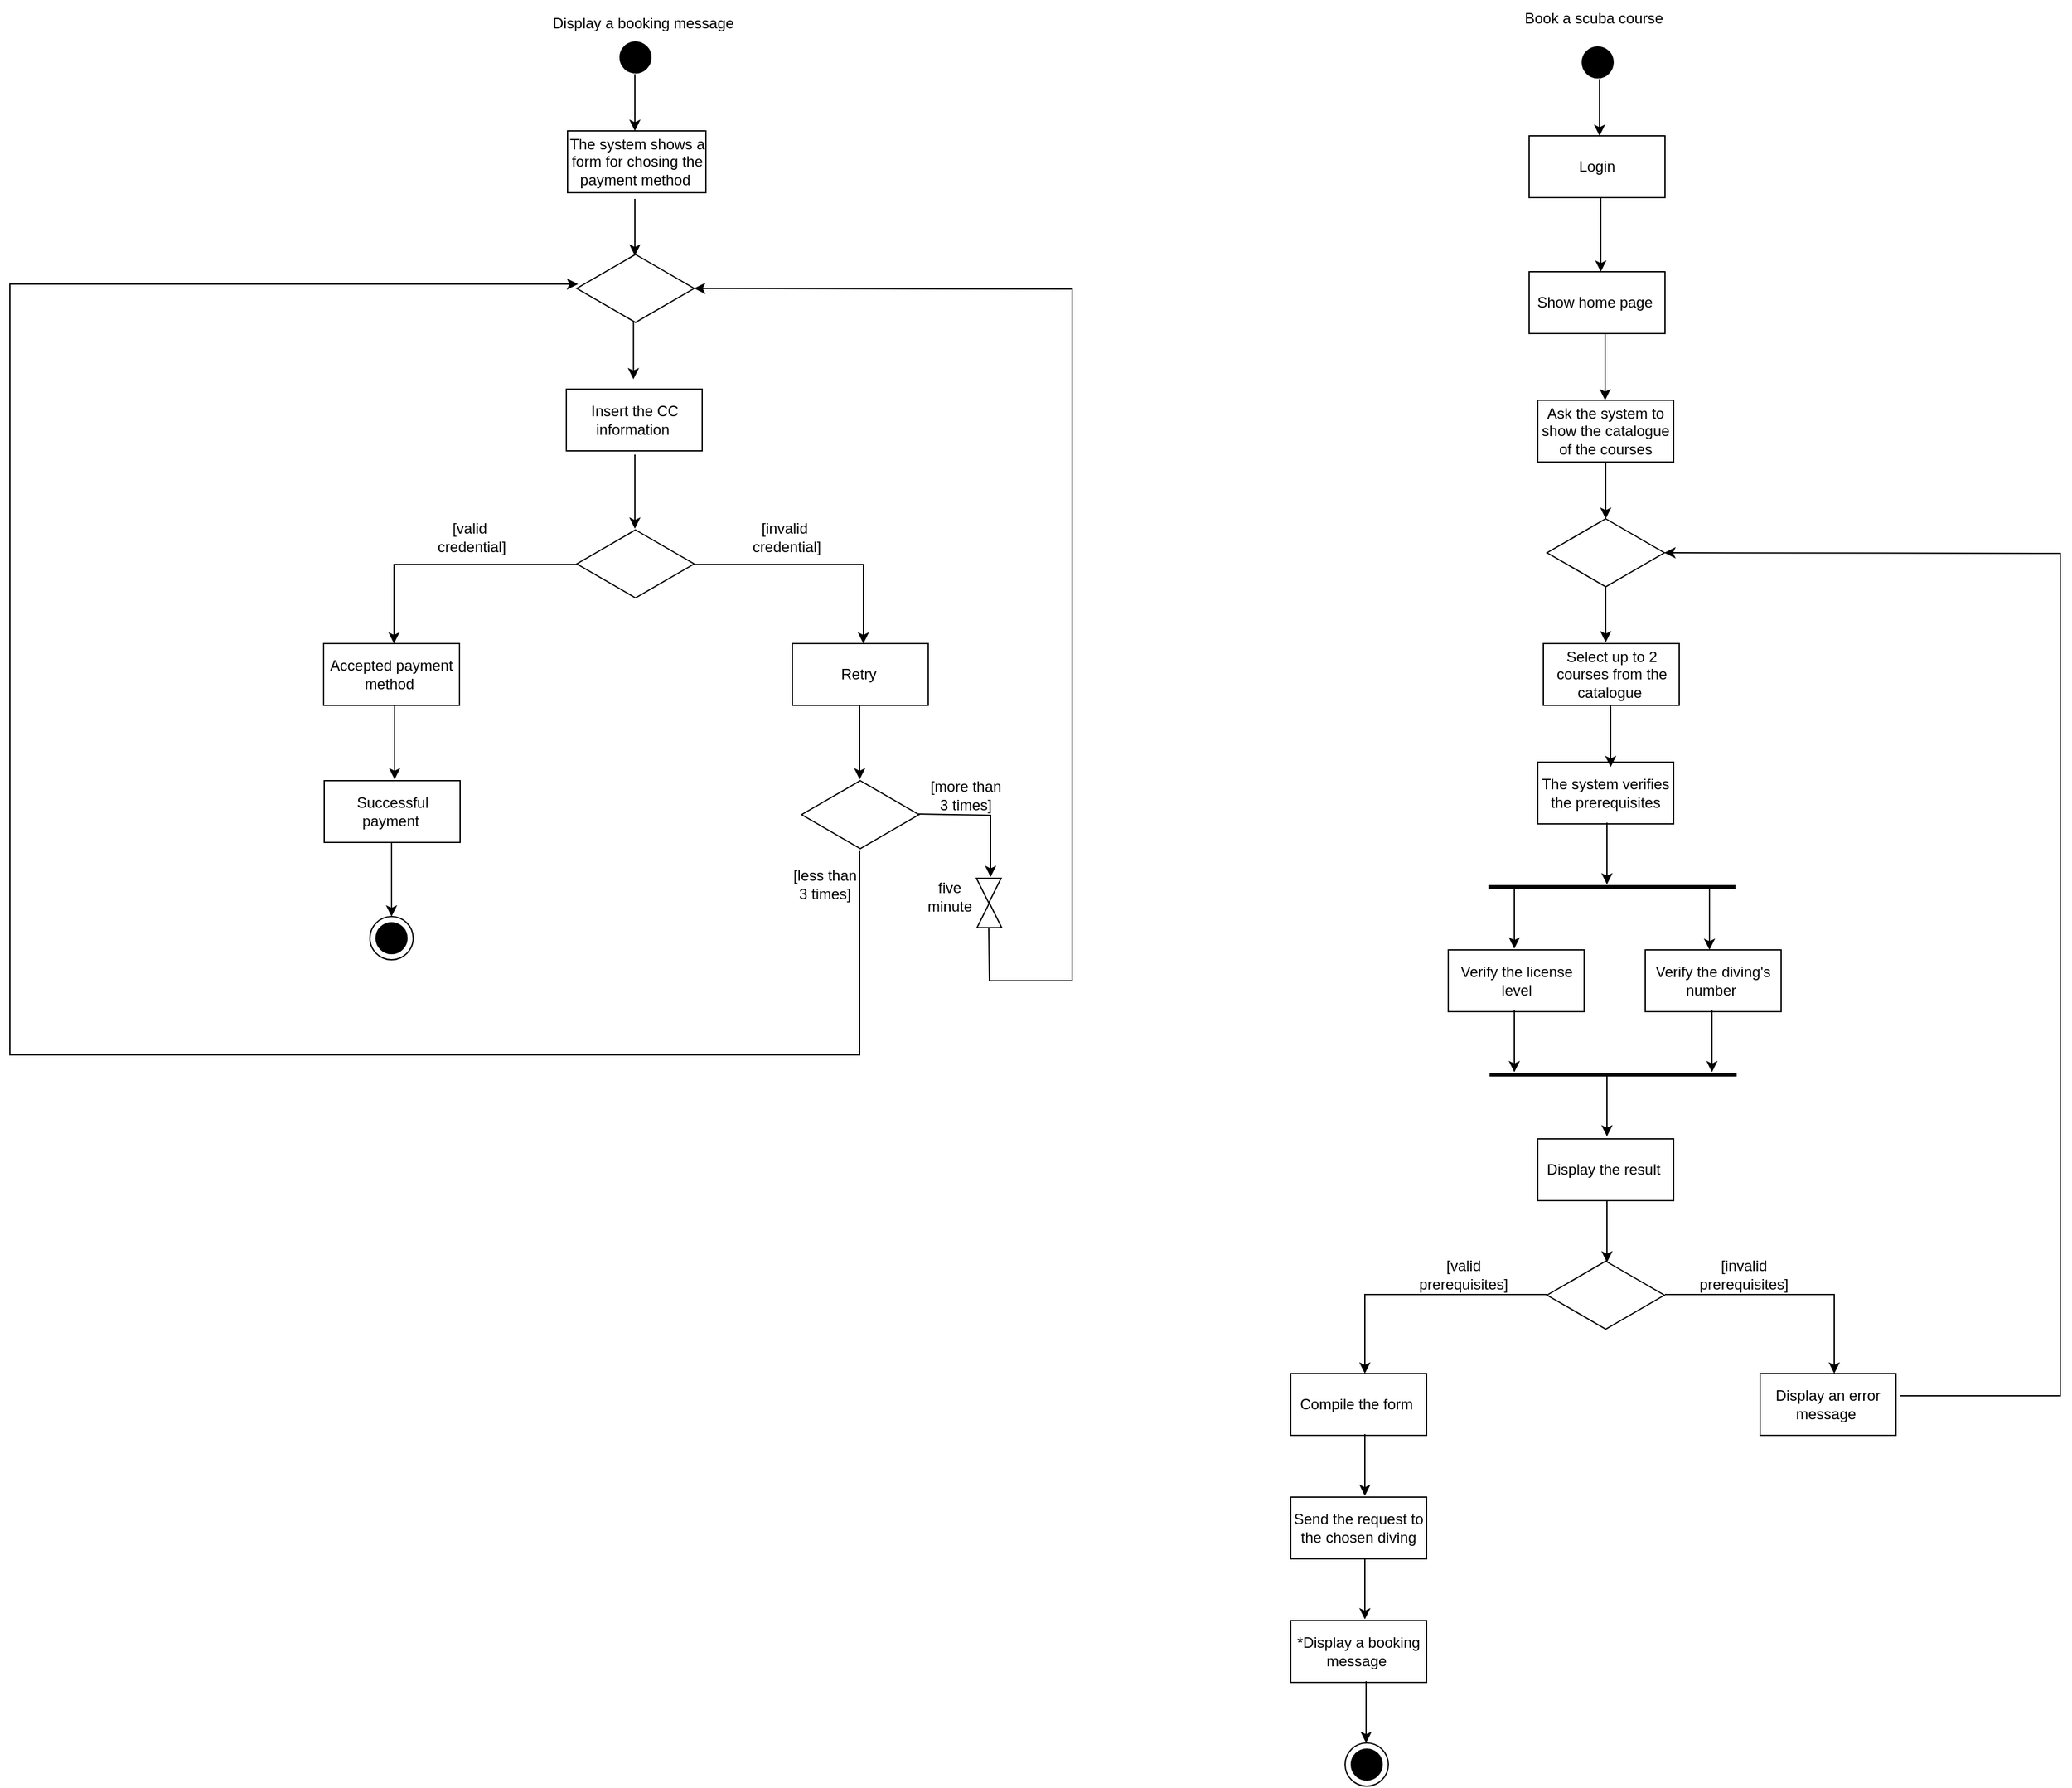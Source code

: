 <mxfile version="20.5.3" type="device"><diagram id="yiu83YAC2Shl_lcZLC6k" name="Pagina-1"><mxGraphModel dx="2812" dy="761" grid="1" gridSize="10" guides="1" tooltips="1" connect="1" arrows="1" fold="1" page="1" pageScale="1" pageWidth="1169" pageHeight="827" math="0" shadow="0"><root><mxCell id="0"/><mxCell id="1" parent="0"/><mxCell id="pr2DV_3V7_AMlT8W2HuL-1" value="" style="ellipse;whiteSpace=wrap;html=1;aspect=fixed;fillColor=#000000;" parent="1" vertex="1"><mxGeometry x="573" y="88" width="25" height="25" as="geometry"/></mxCell><mxCell id="pr2DV_3V7_AMlT8W2HuL-2" value="Book a scuba course" style="text;html=1;resizable=0;autosize=1;align=center;verticalAlign=middle;points=[];fillColor=none;strokeColor=none;rounded=0;" parent="1" vertex="1"><mxGeometry x="511.5" y="50" width="140" height="30" as="geometry"/></mxCell><mxCell id="pr2DV_3V7_AMlT8W2HuL-5" value="" style="endArrow=classic;html=1;rounded=0;targetPerimeterSpacing=0;" parent="1" edge="1"><mxGeometry width="50" height="50" relative="1" as="geometry"><mxPoint x="587" y="114" as="sourcePoint"/><mxPoint x="587" y="160" as="targetPoint"/></mxGeometry></mxCell><mxCell id="pr2DV_3V7_AMlT8W2HuL-6" value="Login" style="rounded=0;whiteSpace=wrap;html=1;fillColor=#FFFFFF;" parent="1" vertex="1"><mxGeometry x="530" y="160" width="110" height="50" as="geometry"/></mxCell><mxCell id="pr2DV_3V7_AMlT8W2HuL-15" value="" style="triangle;whiteSpace=wrap;html=1;fillColor=#FFFFFF;rotation=90;" parent="1" vertex="1"><mxGeometry x="82.5" y="761" width="20" height="20" as="geometry"/></mxCell><mxCell id="pr2DV_3V7_AMlT8W2HuL-16" value="" style="triangle;whiteSpace=wrap;html=1;fillColor=#FFFFFF;rotation=-90;" parent="1" vertex="1"><mxGeometry x="83" y="781" width="20" height="20" as="geometry"/></mxCell><mxCell id="pr2DV_3V7_AMlT8W2HuL-18" value="five minute" style="text;html=1;strokeColor=none;fillColor=none;align=center;verticalAlign=middle;whiteSpace=wrap;rounded=0;" parent="1" vertex="1"><mxGeometry x="35.5" y="761" width="50" height="30" as="geometry"/></mxCell><mxCell id="pr2DV_3V7_AMlT8W2HuL-22" value="Ask the system to show the catalogue of the courses" style="rounded=0;whiteSpace=wrap;html=1;fillColor=#FFFFFF;" parent="1" vertex="1"><mxGeometry x="537" y="374" width="110" height="50" as="geometry"/></mxCell><mxCell id="pr2DV_3V7_AMlT8W2HuL-23" value="" style="endArrow=classic;html=1;rounded=0;targetPerimeterSpacing=0;" parent="1" edge="1"><mxGeometry width="50" height="50" relative="1" as="geometry"><mxPoint x="591.5" y="314" as="sourcePoint"/><mxPoint x="591.5" y="374" as="targetPoint"/></mxGeometry></mxCell><mxCell id="pr2DV_3V7_AMlT8W2HuL-24" value="" style="endArrow=classic;html=1;rounded=0;targetPerimeterSpacing=0;" parent="1" edge="1"><mxGeometry width="50" height="50" relative="1" as="geometry"><mxPoint x="592" y="424" as="sourcePoint"/><mxPoint x="592" y="470" as="targetPoint"/></mxGeometry></mxCell><mxCell id="pr2DV_3V7_AMlT8W2HuL-26" value="Select up to 2 courses from the catalogue&amp;nbsp;" style="rounded=0;whiteSpace=wrap;html=1;fillColor=#FFFFFF;" parent="1" vertex="1"><mxGeometry x="541.5" y="571" width="110" height="50" as="geometry"/></mxCell><mxCell id="pr2DV_3V7_AMlT8W2HuL-27" value="The system verifies the&amp;nbsp;prerequisites" style="rounded=0;whiteSpace=wrap;html=1;fillColor=#FFFFFF;" parent="1" vertex="1"><mxGeometry x="537" y="667" width="110" height="50" as="geometry"/></mxCell><mxCell id="pr2DV_3V7_AMlT8W2HuL-28" value="" style="endArrow=classic;html=1;rounded=0;targetPerimeterSpacing=0;" parent="1" edge="1"><mxGeometry width="50" height="50" relative="1" as="geometry"><mxPoint x="592" y="520" as="sourcePoint"/><mxPoint x="592" y="570" as="targetPoint"/></mxGeometry></mxCell><mxCell id="pr2DV_3V7_AMlT8W2HuL-30" value="" style="endArrow=classic;html=1;rounded=0;targetPerimeterSpacing=0;" parent="1" edge="1"><mxGeometry width="50" height="50" relative="1" as="geometry"><mxPoint x="593" y="716" as="sourcePoint"/><mxPoint x="593" y="766" as="targetPoint"/></mxGeometry></mxCell><mxCell id="pr2DV_3V7_AMlT8W2HuL-32" value="" style="endArrow=none;html=1;rounded=0;strokeColor=#000000;targetPerimeterSpacing=0;strokeWidth=3;endSize=6;jumpSize=6;" parent="1" edge="1"><mxGeometry width="50" height="50" relative="1" as="geometry"><mxPoint x="497" y="768" as="sourcePoint"/><mxPoint x="697" y="768" as="targetPoint"/></mxGeometry></mxCell><mxCell id="pr2DV_3V7_AMlT8W2HuL-33" value="" style="endArrow=classic;html=1;rounded=0;targetPerimeterSpacing=0;" parent="1" edge="1"><mxGeometry width="50" height="50" relative="1" as="geometry"><mxPoint x="676" y="769" as="sourcePoint"/><mxPoint x="676" y="819" as="targetPoint"/></mxGeometry></mxCell><mxCell id="pr2DV_3V7_AMlT8W2HuL-34" value="" style="endArrow=classic;html=1;rounded=0;targetPerimeterSpacing=0;" parent="1" edge="1"><mxGeometry width="50" height="50" relative="1" as="geometry"><mxPoint x="518" y="768" as="sourcePoint"/><mxPoint x="518" y="818" as="targetPoint"/></mxGeometry></mxCell><mxCell id="pr2DV_3V7_AMlT8W2HuL-35" value="Verify the license level" style="rounded=0;whiteSpace=wrap;html=1;fillColor=#FFFFFF;" parent="1" vertex="1"><mxGeometry x="464.5" y="819" width="110" height="50" as="geometry"/></mxCell><mxCell id="pr2DV_3V7_AMlT8W2HuL-37" value="Verify the diving's number&amp;nbsp;" style="rounded=0;whiteSpace=wrap;html=1;fillColor=#FFFFFF;" parent="1" vertex="1"><mxGeometry x="624" y="819" width="110" height="50" as="geometry"/></mxCell><mxCell id="swskMzYttrRvmM_-OwTN-1" value="" style="endArrow=classic;html=1;rounded=0;targetPerimeterSpacing=0;" parent="1" edge="1"><mxGeometry width="50" height="50" relative="1" as="geometry"><mxPoint x="518" y="868" as="sourcePoint"/><mxPoint x="518" y="918" as="targetPoint"/></mxGeometry></mxCell><mxCell id="swskMzYttrRvmM_-OwTN-2" value="" style="endArrow=classic;html=1;rounded=0;targetPerimeterSpacing=0;" parent="1" edge="1"><mxGeometry width="50" height="50" relative="1" as="geometry"><mxPoint x="678" y="868" as="sourcePoint"/><mxPoint x="678" y="918" as="targetPoint"/></mxGeometry></mxCell><mxCell id="swskMzYttrRvmM_-OwTN-3" value="" style="endArrow=none;html=1;rounded=0;strokeColor=#000000;targetPerimeterSpacing=0;strokeWidth=3;endSize=6;jumpSize=6;" parent="1" edge="1"><mxGeometry width="50" height="50" relative="1" as="geometry"><mxPoint x="498" y="920" as="sourcePoint"/><mxPoint x="698" y="920" as="targetPoint"/></mxGeometry></mxCell><mxCell id="swskMzYttrRvmM_-OwTN-4" value="" style="endArrow=classic;html=1;rounded=0;targetPerimeterSpacing=0;" parent="1" edge="1"><mxGeometry width="50" height="50" relative="1" as="geometry"><mxPoint x="593" y="920" as="sourcePoint"/><mxPoint x="593" y="970" as="targetPoint"/></mxGeometry></mxCell><mxCell id="swskMzYttrRvmM_-OwTN-6" value="Display the result&amp;nbsp;" style="rounded=0;whiteSpace=wrap;html=1;fillColor=#FFFFFF;" parent="1" vertex="1"><mxGeometry x="537" y="972" width="110" height="50" as="geometry"/></mxCell><mxCell id="swskMzYttrRvmM_-OwTN-7" value="" style="rhombus;whiteSpace=wrap;html=1;fillColor=#FFFFFF;" parent="1" vertex="1"><mxGeometry x="544.5" y="1071" width="95" height="55" as="geometry"/></mxCell><mxCell id="swskMzYttrRvmM_-OwTN-8" value="" style="endArrow=classic;html=1;rounded=0;targetPerimeterSpacing=0;" parent="1" edge="1"><mxGeometry width="50" height="50" relative="1" as="geometry"><mxPoint x="593" y="1022" as="sourcePoint"/><mxPoint x="593" y="1072" as="targetPoint"/></mxGeometry></mxCell><mxCell id="swskMzYttrRvmM_-OwTN-9" value="" style="endArrow=classic;html=1;rounded=0;" parent="1" edge="1"><mxGeometry width="50" height="50" relative="1" as="geometry"><mxPoint x="640" y="1098" as="sourcePoint"/><mxPoint x="777" y="1162" as="targetPoint"/><Array as="points"><mxPoint x="777" y="1098"/></Array></mxGeometry></mxCell><mxCell id="swskMzYttrRvmM_-OwTN-10" value="" style="endArrow=classic;html=1;rounded=0;" parent="1" edge="1"><mxGeometry width="50" height="50" relative="1" as="geometry"><mxPoint x="544.5" y="1098" as="sourcePoint"/><mxPoint x="397" y="1162" as="targetPoint"/><Array as="points"><mxPoint x="397" y="1098"/></Array></mxGeometry></mxCell><mxCell id="swskMzYttrRvmM_-OwTN-11" value="[invalid prerequisites]" style="text;html=1;strokeColor=none;fillColor=none;align=center;verticalAlign=middle;whiteSpace=wrap;rounded=0;" parent="1" vertex="1"><mxGeometry x="674" y="1067" width="60" height="30" as="geometry"/></mxCell><mxCell id="swskMzYttrRvmM_-OwTN-12" value="[valid prerequisites]" style="text;html=1;strokeColor=none;fillColor=none;align=center;verticalAlign=middle;whiteSpace=wrap;rounded=0;" parent="1" vertex="1"><mxGeometry x="447" y="1067" width="60" height="30" as="geometry"/></mxCell><mxCell id="swskMzYttrRvmM_-OwTN-14" value="Compile the form&amp;nbsp;" style="rounded=0;whiteSpace=wrap;html=1;fillColor=#FFFFFF;" parent="1" vertex="1"><mxGeometry x="337" y="1162" width="110" height="50" as="geometry"/></mxCell><mxCell id="swskMzYttrRvmM_-OwTN-16" value="Display an error message&amp;nbsp;" style="rounded=0;whiteSpace=wrap;html=1;fillColor=#FFFFFF;" parent="1" vertex="1"><mxGeometry x="717" y="1162" width="110" height="50" as="geometry"/></mxCell><mxCell id="swskMzYttrRvmM_-OwTN-17" value="" style="endArrow=classic;html=1;rounded=0;entryX=1;entryY=0.5;entryDx=0;entryDy=0;" parent="1" target="8rZdwW3hQNzBPiNUkN-6-2" edge="1"><mxGeometry width="50" height="50" relative="1" as="geometry"><mxPoint x="830" y="1180" as="sourcePoint"/><mxPoint x="650" y="494" as="targetPoint"/><Array as="points"><mxPoint x="880" y="1180"/><mxPoint x="960" y="1180"/><mxPoint x="960" y="498"/></Array></mxGeometry></mxCell><mxCell id="swskMzYttrRvmM_-OwTN-20" value="" style="endArrow=classic;html=1;rounded=0;targetPerimeterSpacing=0;" parent="1" edge="1"><mxGeometry width="50" height="50" relative="1" as="geometry"><mxPoint x="397" y="1211" as="sourcePoint"/><mxPoint x="397" y="1261" as="targetPoint"/></mxGeometry></mxCell><mxCell id="swskMzYttrRvmM_-OwTN-21" value="Send the request to the chosen diving" style="rounded=0;whiteSpace=wrap;html=1;fillColor=#FFFFFF;" parent="1" vertex="1"><mxGeometry x="337" y="1262" width="110" height="50" as="geometry"/></mxCell><mxCell id="swskMzYttrRvmM_-OwTN-22" value="" style="endArrow=classic;html=1;rounded=0;targetPerimeterSpacing=0;" parent="1" edge="1"><mxGeometry width="50" height="50" relative="1" as="geometry"><mxPoint x="397" y="1311" as="sourcePoint"/><mxPoint x="397" y="1361" as="targetPoint"/></mxGeometry></mxCell><mxCell id="swskMzYttrRvmM_-OwTN-23" value="*Display a booking message&amp;nbsp;" style="rounded=0;whiteSpace=wrap;html=1;fillColor=#FFFFFF;" parent="1" vertex="1"><mxGeometry x="337" y="1362" width="110" height="50" as="geometry"/></mxCell><mxCell id="swskMzYttrRvmM_-OwTN-24" value="" style="endArrow=classic;html=1;rounded=0;targetPerimeterSpacing=0;" parent="1" edge="1"><mxGeometry width="50" height="50" relative="1" as="geometry"><mxPoint x="398" y="1411" as="sourcePoint"/><mxPoint x="398" y="1461" as="targetPoint"/></mxGeometry></mxCell><mxCell id="swskMzYttrRvmM_-OwTN-25" value="" style="ellipse;whiteSpace=wrap;html=1;aspect=fixed;fillColor=#000000;" parent="1" vertex="1"><mxGeometry x="386" y="1466" width="25" height="25" as="geometry"/></mxCell><mxCell id="swskMzYttrRvmM_-OwTN-26" value="" style="ellipse;whiteSpace=wrap;html=1;aspect=fixed;fillColor=none;" parent="1" vertex="1"><mxGeometry x="381" y="1461" width="35" height="35" as="geometry"/></mxCell><mxCell id="swskMzYttrRvmM_-OwTN-27" value="Show home page&amp;nbsp;" style="rounded=0;whiteSpace=wrap;html=1;fillColor=#FFFFFF;" parent="1" vertex="1"><mxGeometry x="530" y="270" width="110" height="50" as="geometry"/></mxCell><mxCell id="swskMzYttrRvmM_-OwTN-28" value="" style="endArrow=classic;html=1;rounded=0;targetPerimeterSpacing=0;" parent="1" edge="1"><mxGeometry width="50" height="50" relative="1" as="geometry"><mxPoint x="588" y="210" as="sourcePoint"/><mxPoint x="588" y="270" as="targetPoint"/></mxGeometry></mxCell><mxCell id="swskMzYttrRvmM_-OwTN-32" value="" style="ellipse;whiteSpace=wrap;html=1;aspect=fixed;fillColor=#000000;" parent="1" vertex="1"><mxGeometry x="-206" y="84" width="25" height="25" as="geometry"/></mxCell><mxCell id="swskMzYttrRvmM_-OwTN-33" value="Display a booking message&amp;nbsp;" style="text;html=1;resizable=0;autosize=1;align=center;verticalAlign=middle;points=[];fillColor=none;strokeColor=none;rounded=0;" parent="1" vertex="1"><mxGeometry x="-271" y="54" width="170" height="30" as="geometry"/></mxCell><mxCell id="swskMzYttrRvmM_-OwTN-34" value="" style="endArrow=classic;html=1;rounded=0;targetPerimeterSpacing=0;" parent="1" edge="1"><mxGeometry width="50" height="50" relative="1" as="geometry"><mxPoint x="-194" y="110" as="sourcePoint"/><mxPoint x="-194" y="156" as="targetPoint"/></mxGeometry></mxCell><mxCell id="swskMzYttrRvmM_-OwTN-35" value="The system shows a form for chosing the payment method&amp;nbsp;" style="rounded=0;whiteSpace=wrap;html=1;fillColor=#FFFFFF;" parent="1" vertex="1"><mxGeometry x="-248.5" y="156" width="112" height="50" as="geometry"/></mxCell><mxCell id="swskMzYttrRvmM_-OwTN-37" value="" style="endArrow=classic;html=1;rounded=0;targetPerimeterSpacing=0;" parent="1" edge="1"><mxGeometry width="50" height="50" relative="1" as="geometry"><mxPoint x="-194" y="211" as="sourcePoint"/><mxPoint x="-194" y="257" as="targetPoint"/></mxGeometry></mxCell><mxCell id="swskMzYttrRvmM_-OwTN-38" value="Insert the CC information&amp;nbsp;" style="rounded=0;whiteSpace=wrap;html=1;fillColor=#FFFFFF;" parent="1" vertex="1"><mxGeometry x="-249.5" y="365" width="110" height="50" as="geometry"/></mxCell><mxCell id="swskMzYttrRvmM_-OwTN-40" value="" style="endArrow=classic;html=1;rounded=0;targetPerimeterSpacing=0;" parent="1" edge="1"><mxGeometry width="50" height="50" relative="1" as="geometry"><mxPoint x="-194" y="418" as="sourcePoint"/><mxPoint x="-194" y="478" as="targetPoint"/></mxGeometry></mxCell><mxCell id="swskMzYttrRvmM_-OwTN-41" value="" style="rhombus;whiteSpace=wrap;html=1;fillColor=#FFFFFF;" parent="1" vertex="1"><mxGeometry x="-241" y="479" width="95" height="55" as="geometry"/></mxCell><mxCell id="swskMzYttrRvmM_-OwTN-42" value="" style="endArrow=classic;html=1;rounded=0;" parent="1" edge="1"><mxGeometry width="50" height="50" relative="1" as="geometry"><mxPoint x="-241.5" y="507" as="sourcePoint"/><mxPoint x="-389" y="571" as="targetPoint"/><Array as="points"><mxPoint x="-389" y="507"/></Array></mxGeometry></mxCell><mxCell id="swskMzYttrRvmM_-OwTN-43" value="" style="endArrow=classic;html=1;rounded=0;" parent="1" edge="1"><mxGeometry width="50" height="50" relative="1" as="geometry"><mxPoint x="-146" y="507" as="sourcePoint"/><mxPoint x="-9" y="571" as="targetPoint"/><Array as="points"><mxPoint x="-9" y="507"/></Array></mxGeometry></mxCell><mxCell id="swskMzYttrRvmM_-OwTN-44" value="[valid&amp;nbsp; credential]" style="text;html=1;strokeColor=none;fillColor=none;align=center;verticalAlign=middle;whiteSpace=wrap;rounded=0;" parent="1" vertex="1"><mxGeometry x="-356" y="470" width="60" height="30" as="geometry"/></mxCell><mxCell id="swskMzYttrRvmM_-OwTN-45" value="Accepted payment method&amp;nbsp;" style="rounded=0;whiteSpace=wrap;html=1;fillColor=#FFFFFF;" parent="1" vertex="1"><mxGeometry x="-446" y="571" width="110" height="50" as="geometry"/></mxCell><mxCell id="swskMzYttrRvmM_-OwTN-46" value="[invalid&amp;nbsp; credential]" style="text;html=1;strokeColor=none;fillColor=none;align=center;verticalAlign=middle;whiteSpace=wrap;rounded=0;" parent="1" vertex="1"><mxGeometry x="-101" y="470" width="60" height="30" as="geometry"/></mxCell><mxCell id="swskMzYttrRvmM_-OwTN-47" value="Retry&amp;nbsp;" style="rounded=0;whiteSpace=wrap;html=1;fillColor=#FFFFFF;" parent="1" vertex="1"><mxGeometry x="-66.5" y="571" width="110" height="50" as="geometry"/></mxCell><mxCell id="swskMzYttrRvmM_-OwTN-48" value="&lt;span style=&quot;color: rgba(0, 0, 0, 0); font-family: monospace; font-size: 0px; text-align: start;&quot;&gt;%3CmxGraphModel%3E%3Croot%3E%3CmxCell%20id%3D%220%22%2F%3E%3CmxCell%20id%3D%221%22%20parent%3D%220%22%2F%3E%3CmxCell%20id%3D%222%22%20value%3D%22%22%20style%3D%22endArrow%3Dclassic%3Bhtml%3D1%3Brounded%3D0%3BtargetPerimeterSpacing%3D0%3B%22%20edge%3D%221%22%20parent%3D%221%22%3E%3CmxGeometry%20width%3D%2250%22%20height%3D%2250%22%20relative%3D%221%22%20as%3D%22geometry%22%3E%3CmxPoint%20x%3D%22173%22%20y%3D%22517%22%20as%3D%22sourcePoint%22%2F%3E%3CmxPoint%20x%3D%22173%22%20y%3D%22577%22%20as%3D%22targetPoint%22%2F%3E%3C%2FmxGeometry%3E%3C%2FmxCell%3E%3C%2Froot%3E%3C%2FmxGraphModel%3E&lt;/span&gt;" style="rhombus;whiteSpace=wrap;html=1;fillColor=#FFFFFF;" parent="1" vertex="1"><mxGeometry x="-59" y="682" width="95" height="55" as="geometry"/></mxCell><mxCell id="swskMzYttrRvmM_-OwTN-49" value="" style="endArrow=classic;html=1;rounded=0;targetPerimeterSpacing=0;" parent="1" edge="1"><mxGeometry width="50" height="50" relative="1" as="geometry"><mxPoint x="-12" y="621" as="sourcePoint"/><mxPoint x="-12" y="681" as="targetPoint"/></mxGeometry></mxCell><mxCell id="swskMzYttrRvmM_-OwTN-50" value="[more than 3 times]" style="text;html=1;strokeColor=none;fillColor=none;align=center;verticalAlign=middle;whiteSpace=wrap;rounded=0;" parent="1" vertex="1"><mxGeometry x="44" y="679" width="60" height="30" as="geometry"/></mxCell><mxCell id="swskMzYttrRvmM_-OwTN-58" value="" style="endArrow=classic;html=1;rounded=0;" parent="1" edge="1"><mxGeometry width="50" height="50" relative="1" as="geometry"><mxPoint x="35" y="709" as="sourcePoint"/><mxPoint x="94" y="760" as="targetPoint"/><Array as="points"><mxPoint x="94" y="710"/></Array></mxGeometry></mxCell><mxCell id="swskMzYttrRvmM_-OwTN-62" value="[less than 3 times]" style="text;html=1;strokeColor=none;fillColor=none;align=center;verticalAlign=middle;whiteSpace=wrap;rounded=0;" parent="1" vertex="1"><mxGeometry x="-70" y="751" width="60" height="30" as="geometry"/></mxCell><mxCell id="swskMzYttrRvmM_-OwTN-63" value="" style="endArrow=classic;html=1;rounded=0;targetPerimeterSpacing=0;" parent="1" edge="1"><mxGeometry width="50" height="50" relative="1" as="geometry"><mxPoint x="-388.5" y="621" as="sourcePoint"/><mxPoint x="-388.5" y="681" as="targetPoint"/></mxGeometry></mxCell><mxCell id="swskMzYttrRvmM_-OwTN-65" value="Successful payment&amp;nbsp;" style="rounded=0;whiteSpace=wrap;html=1;fillColor=#FFFFFF;" parent="1" vertex="1"><mxGeometry x="-445.5" y="682" width="110" height="50" as="geometry"/></mxCell><mxCell id="swskMzYttrRvmM_-OwTN-66" value="" style="endArrow=classic;html=1;rounded=0;targetPerimeterSpacing=0;" parent="1" edge="1"><mxGeometry width="50" height="50" relative="1" as="geometry"><mxPoint x="-391" y="732" as="sourcePoint"/><mxPoint x="-391" y="792" as="targetPoint"/></mxGeometry></mxCell><mxCell id="swskMzYttrRvmM_-OwTN-67" value="" style="ellipse;whiteSpace=wrap;html=1;aspect=fixed;fillColor=#000000;" parent="1" vertex="1"><mxGeometry x="-403.5" y="797" width="25" height="25" as="geometry"/></mxCell><mxCell id="swskMzYttrRvmM_-OwTN-68" value="" style="ellipse;whiteSpace=wrap;html=1;aspect=fixed;fillColor=none;" parent="1" vertex="1"><mxGeometry x="-408.5" y="792" width="35" height="35" as="geometry"/></mxCell><mxCell id="swskMzYttrRvmM_-OwTN-69" value="" style="endArrow=classic;html=1;rounded=0;targetPerimeterSpacing=0;" parent="1" edge="1"><mxGeometry width="50" height="50" relative="1" as="geometry"><mxPoint x="-12" y="739" as="sourcePoint"/><mxPoint x="-240" y="280" as="targetPoint"/><Array as="points"><mxPoint x="-12" y="904"/><mxPoint x="-700" y="904"/><mxPoint x="-700" y="280"/></Array></mxGeometry></mxCell><mxCell id="swskMzYttrRvmM_-OwTN-72" value="" style="endArrow=classic;html=1;rounded=0;targetPerimeterSpacing=0;entryX=1;entryY=0.5;entryDx=0;entryDy=0;" parent="1" edge="1" target="C00yl5cIPfP7SgVMRAXQ-1"><mxGeometry width="50" height="50" relative="1" as="geometry"><mxPoint x="92.5" y="801" as="sourcePoint"/><mxPoint x="160" y="280" as="targetPoint"/><Array as="points"><mxPoint x="93" y="844"/><mxPoint x="160" y="844"/><mxPoint x="160" y="664"/><mxPoint x="160" y="284"/></Array></mxGeometry></mxCell><mxCell id="C00yl5cIPfP7SgVMRAXQ-1" value="&lt;span style=&quot;color: rgba(0, 0, 0, 0); font-family: monospace; font-size: 0px; text-align: start;&quot;&gt;%3CmxGraphModel%3E%3Croot%3E%3CmxCell%20id%3D%220%22%2F%3E%3CmxCell%20id%3D%221%22%20parent%3D%220%22%2F%3E%3CmxCell%20id%3D%222%22%20value%3D%22%22%20style%3D%22endArrow%3Dclassic%3Bhtml%3D1%3Brounded%3D0%3BtargetPerimeterSpacing%3D0%3B%22%20edge%3D%221%22%20parent%3D%221%22%3E%3CmxGeometry%20width%3D%2250%22%20height%3D%2250%22%20relative%3D%221%22%20as%3D%22geometry%22%3E%3CmxPoint%20x%3D%22173%22%20y%3D%22517%22%20as%3D%22sourcePoint%22%2F%3E%3CmxPoint%20x%3D%22173%22%20y%3D%22577%22%20as%3D%22targetPoint%22%2F%3E%3C%2FmxGeometry%3E%3C%2FmxCell%3E%3C%2Froot%3E%3C%2FmxGraphModel%3E&lt;/span&gt;" style="rhombus;whiteSpace=wrap;html=1;fillColor=#FFFFFF;" parent="1" vertex="1"><mxGeometry x="-241" y="256" width="95" height="55" as="geometry"/></mxCell><mxCell id="8rZdwW3hQNzBPiNUkN-6-1" value="" style="endArrow=classic;html=1;rounded=0;targetPerimeterSpacing=0;" edge="1" parent="1"><mxGeometry width="50" height="50" relative="1" as="geometry"><mxPoint x="-195.17" y="311" as="sourcePoint"/><mxPoint x="-195.17" y="357" as="targetPoint"/></mxGeometry></mxCell><mxCell id="8rZdwW3hQNzBPiNUkN-6-2" value="" style="rhombus;whiteSpace=wrap;html=1;fillColor=#FFFFFF;" vertex="1" parent="1"><mxGeometry x="544.5" y="470" width="95" height="55" as="geometry"/></mxCell><mxCell id="8rZdwW3hQNzBPiNUkN-6-3" value="" style="endArrow=classic;html=1;rounded=0;targetPerimeterSpacing=0;" edge="1" parent="1"><mxGeometry width="50" height="50" relative="1" as="geometry"><mxPoint x="596" y="621" as="sourcePoint"/><mxPoint x="596" y="671" as="targetPoint"/></mxGeometry></mxCell></root></mxGraphModel></diagram></mxfile>